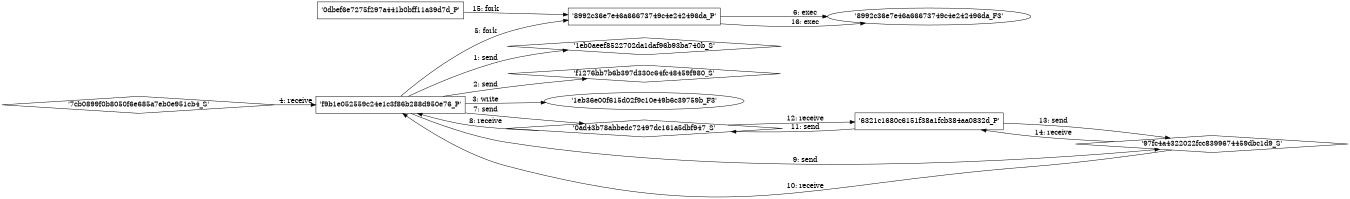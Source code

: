 digraph "D:\Learning\Paper\apt\基于CTI的攻击预警\Dataset\攻击图\ASGfromALLCTI\How to gain 247 detection and response coverage with Microsoft Defender ATP.dot" {
rankdir="LR"
size="9"
fixedsize="false"
splines="true"
nodesep=0.3
ranksep=0
fontsize=10
overlap="scalexy"
engine= "neato"
	"'1eb0aeef8522702da1daf96b93ba740b_S'" [node_type=Socket shape=diamond]
	"'f9b1e052559c24e1c3f86b288d950e76_P'" [node_type=Process shape=box]
	"'f9b1e052559c24e1c3f86b288d950e76_P'" -> "'1eb0aeef8522702da1daf96b93ba740b_S'" [label="1: send"]
	"'f1276bb7b6b397d330c64fc48459f980_S'" [node_type=Socket shape=diamond]
	"'f9b1e052559c24e1c3f86b288d950e76_P'" [node_type=Process shape=box]
	"'f9b1e052559c24e1c3f86b288d950e76_P'" -> "'f1276bb7b6b397d330c64fc48459f980_S'" [label="2: send"]
	"'1eb36e00f615d02f9c10e49b6c39759b_F3'" [node_type=file shape=ellipse]
	"'f9b1e052559c24e1c3f86b288d950e76_P'" [node_type=Process shape=box]
	"'f9b1e052559c24e1c3f86b288d950e76_P'" -> "'1eb36e00f615d02f9c10e49b6c39759b_F3'" [label="3: write"]
	"'f9b1e052559c24e1c3f86b288d950e76_P'" [node_type=Process shape=box]
	"'7cb0899f0b8050f6e685a7eb0e951cb4_S'" [node_type=Socket shape=diamond]
	"'7cb0899f0b8050f6e685a7eb0e951cb4_S'" -> "'f9b1e052559c24e1c3f86b288d950e76_P'" [label="4: receive"]
	"'f9b1e052559c24e1c3f86b288d950e76_P'" [node_type=Process shape=box]
	"'8992c36e7e46a66673749c4e242496da_P'" [node_type=Process shape=box]
	"'f9b1e052559c24e1c3f86b288d950e76_P'" -> "'8992c36e7e46a66673749c4e242496da_P'" [label="5: fork"]
	"'8992c36e7e46a66673749c4e242496da_P'" [node_type=Process shape=box]
	"'8992c36e7e46a66673749c4e242496da_F3'" [node_type=File shape=ellipse]
	"'8992c36e7e46a66673749c4e242496da_P'" -> "'8992c36e7e46a66673749c4e242496da_F3'" [label="6: exec"]
	"'0ad43b78abbedc72497dc161a5dbf947_S'" [node_type=Socket shape=diamond]
	"'f9b1e052559c24e1c3f86b288d950e76_P'" [node_type=Process shape=box]
	"'f9b1e052559c24e1c3f86b288d950e76_P'" -> "'0ad43b78abbedc72497dc161a5dbf947_S'" [label="7: send"]
	"'0ad43b78abbedc72497dc161a5dbf947_S'" -> "'f9b1e052559c24e1c3f86b288d950e76_P'" [label="8: receive"]
	"'97fc4a4322022fcc8399674459dbc1d9_S'" [node_type=Socket shape=diamond]
	"'f9b1e052559c24e1c3f86b288d950e76_P'" [node_type=Process shape=box]
	"'f9b1e052559c24e1c3f86b288d950e76_P'" -> "'97fc4a4322022fcc8399674459dbc1d9_S'" [label="9: send"]
	"'97fc4a4322022fcc8399674459dbc1d9_S'" -> "'f9b1e052559c24e1c3f86b288d950e76_P'" [label="10: receive"]
	"'0ad43b78abbedc72497dc161a5dbf947_S'" [node_type=Socket shape=diamond]
	"'6321c1680c6151f38a1fcb384aa0832d_P'" [node_type=Process shape=box]
	"'6321c1680c6151f38a1fcb384aa0832d_P'" -> "'0ad43b78abbedc72497dc161a5dbf947_S'" [label="11: send"]
	"'0ad43b78abbedc72497dc161a5dbf947_S'" -> "'6321c1680c6151f38a1fcb384aa0832d_P'" [label="12: receive"]
	"'97fc4a4322022fcc8399674459dbc1d9_S'" [node_type=Socket shape=diamond]
	"'6321c1680c6151f38a1fcb384aa0832d_P'" [node_type=Process shape=box]
	"'6321c1680c6151f38a1fcb384aa0832d_P'" -> "'97fc4a4322022fcc8399674459dbc1d9_S'" [label="13: send"]
	"'97fc4a4322022fcc8399674459dbc1d9_S'" -> "'6321c1680c6151f38a1fcb384aa0832d_P'" [label="14: receive"]
	"'0dbef6e7275f297a441b0bff11a39d7d_P'" [node_type=Process shape=box]
	"'8992c36e7e46a66673749c4e242496da_P'" [node_type=Process shape=box]
	"'0dbef6e7275f297a441b0bff11a39d7d_P'" -> "'8992c36e7e46a66673749c4e242496da_P'" [label="15: fork"]
	"'8992c36e7e46a66673749c4e242496da_P'" [node_type=Process shape=box]
	"'8992c36e7e46a66673749c4e242496da_F3'" [node_type=File shape=ellipse]
	"'8992c36e7e46a66673749c4e242496da_P'" -> "'8992c36e7e46a66673749c4e242496da_F3'" [label="16: exec"]
}
